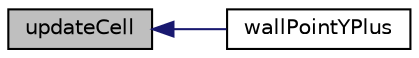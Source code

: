 digraph "updateCell"
{
  bgcolor="transparent";
  edge [fontname="Helvetica",fontsize="10",labelfontname="Helvetica",labelfontsize="10"];
  node [fontname="Helvetica",fontsize="10",shape=record];
  rankdir="LR";
  Node1 [label="updateCell",height=0.2,width=0.4,color="black", fillcolor="grey75", style="filled", fontcolor="black"];
  Node1 -> Node2 [dir="back",color="midnightblue",fontsize="10",style="solid",fontname="Helvetica"];
  Node2 [label="wallPointYPlus",height=0.2,width=0.4,color="black",URL="$a02945.html#a95ec2ab351c80d54f94e3e617ea224b1",tooltip="Construct from origin, yStar, distance. "];
}
